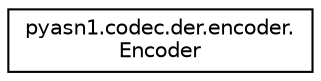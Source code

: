 digraph "Graphical Class Hierarchy"
{
 // LATEX_PDF_SIZE
  edge [fontname="Helvetica",fontsize="10",labelfontname="Helvetica",labelfontsize="10"];
  node [fontname="Helvetica",fontsize="10",shape=record];
  rankdir="LR";
  Node0 [label="pyasn1.codec.der.encoder.\lEncoder",height=0.2,width=0.4,color="black", fillcolor="white", style="filled",URL="$classpyasn1_1_1codec_1_1der_1_1encoder_1_1Encoder.html",tooltip=" "];
}
